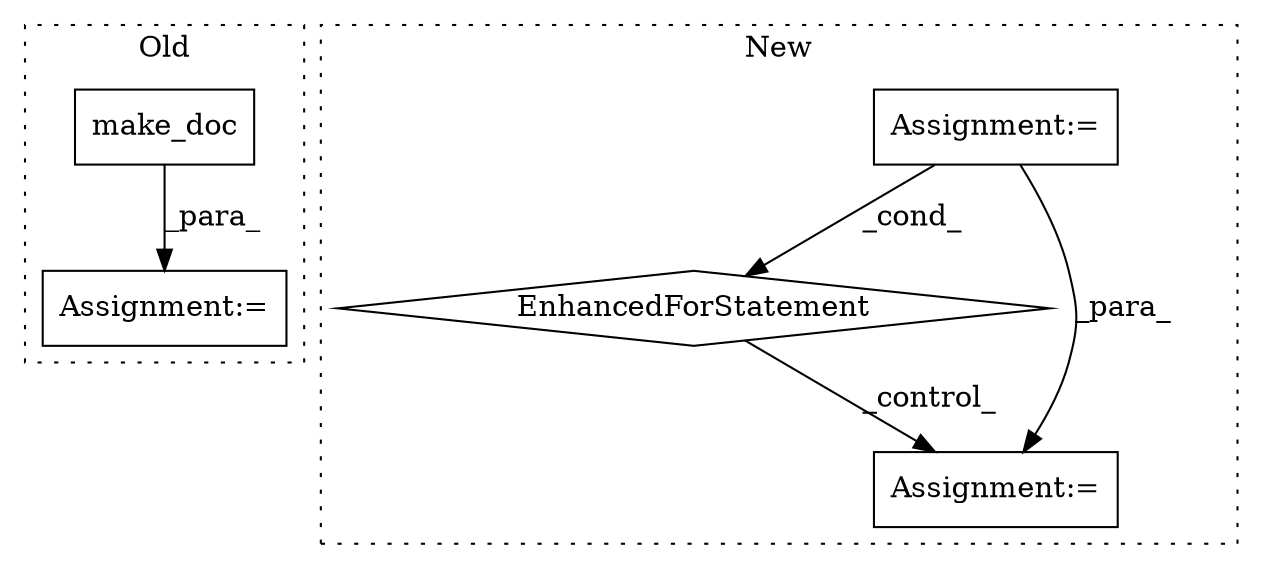 digraph G {
subgraph cluster0 {
1 [label="make_doc" a="32" s="1124,1141" l="9,1" shape="box"];
3 [label="Assignment:=" a="7" s="1181" l="2" shape="box"];
label = "Old";
style="dotted";
}
subgraph cluster1 {
2 [label="EnhancedForStatement" a="70" s="1130,1252" l="57,2" shape="diamond"];
4 [label="Assignment:=" a="7" s="1295" l="2" shape="box"];
5 [label="Assignment:=" a="7" s="1130,1252" l="57,2" shape="box"];
label = "New";
style="dotted";
}
1 -> 3 [label="_para_"];
2 -> 4 [label="_control_"];
5 -> 4 [label="_para_"];
5 -> 2 [label="_cond_"];
}